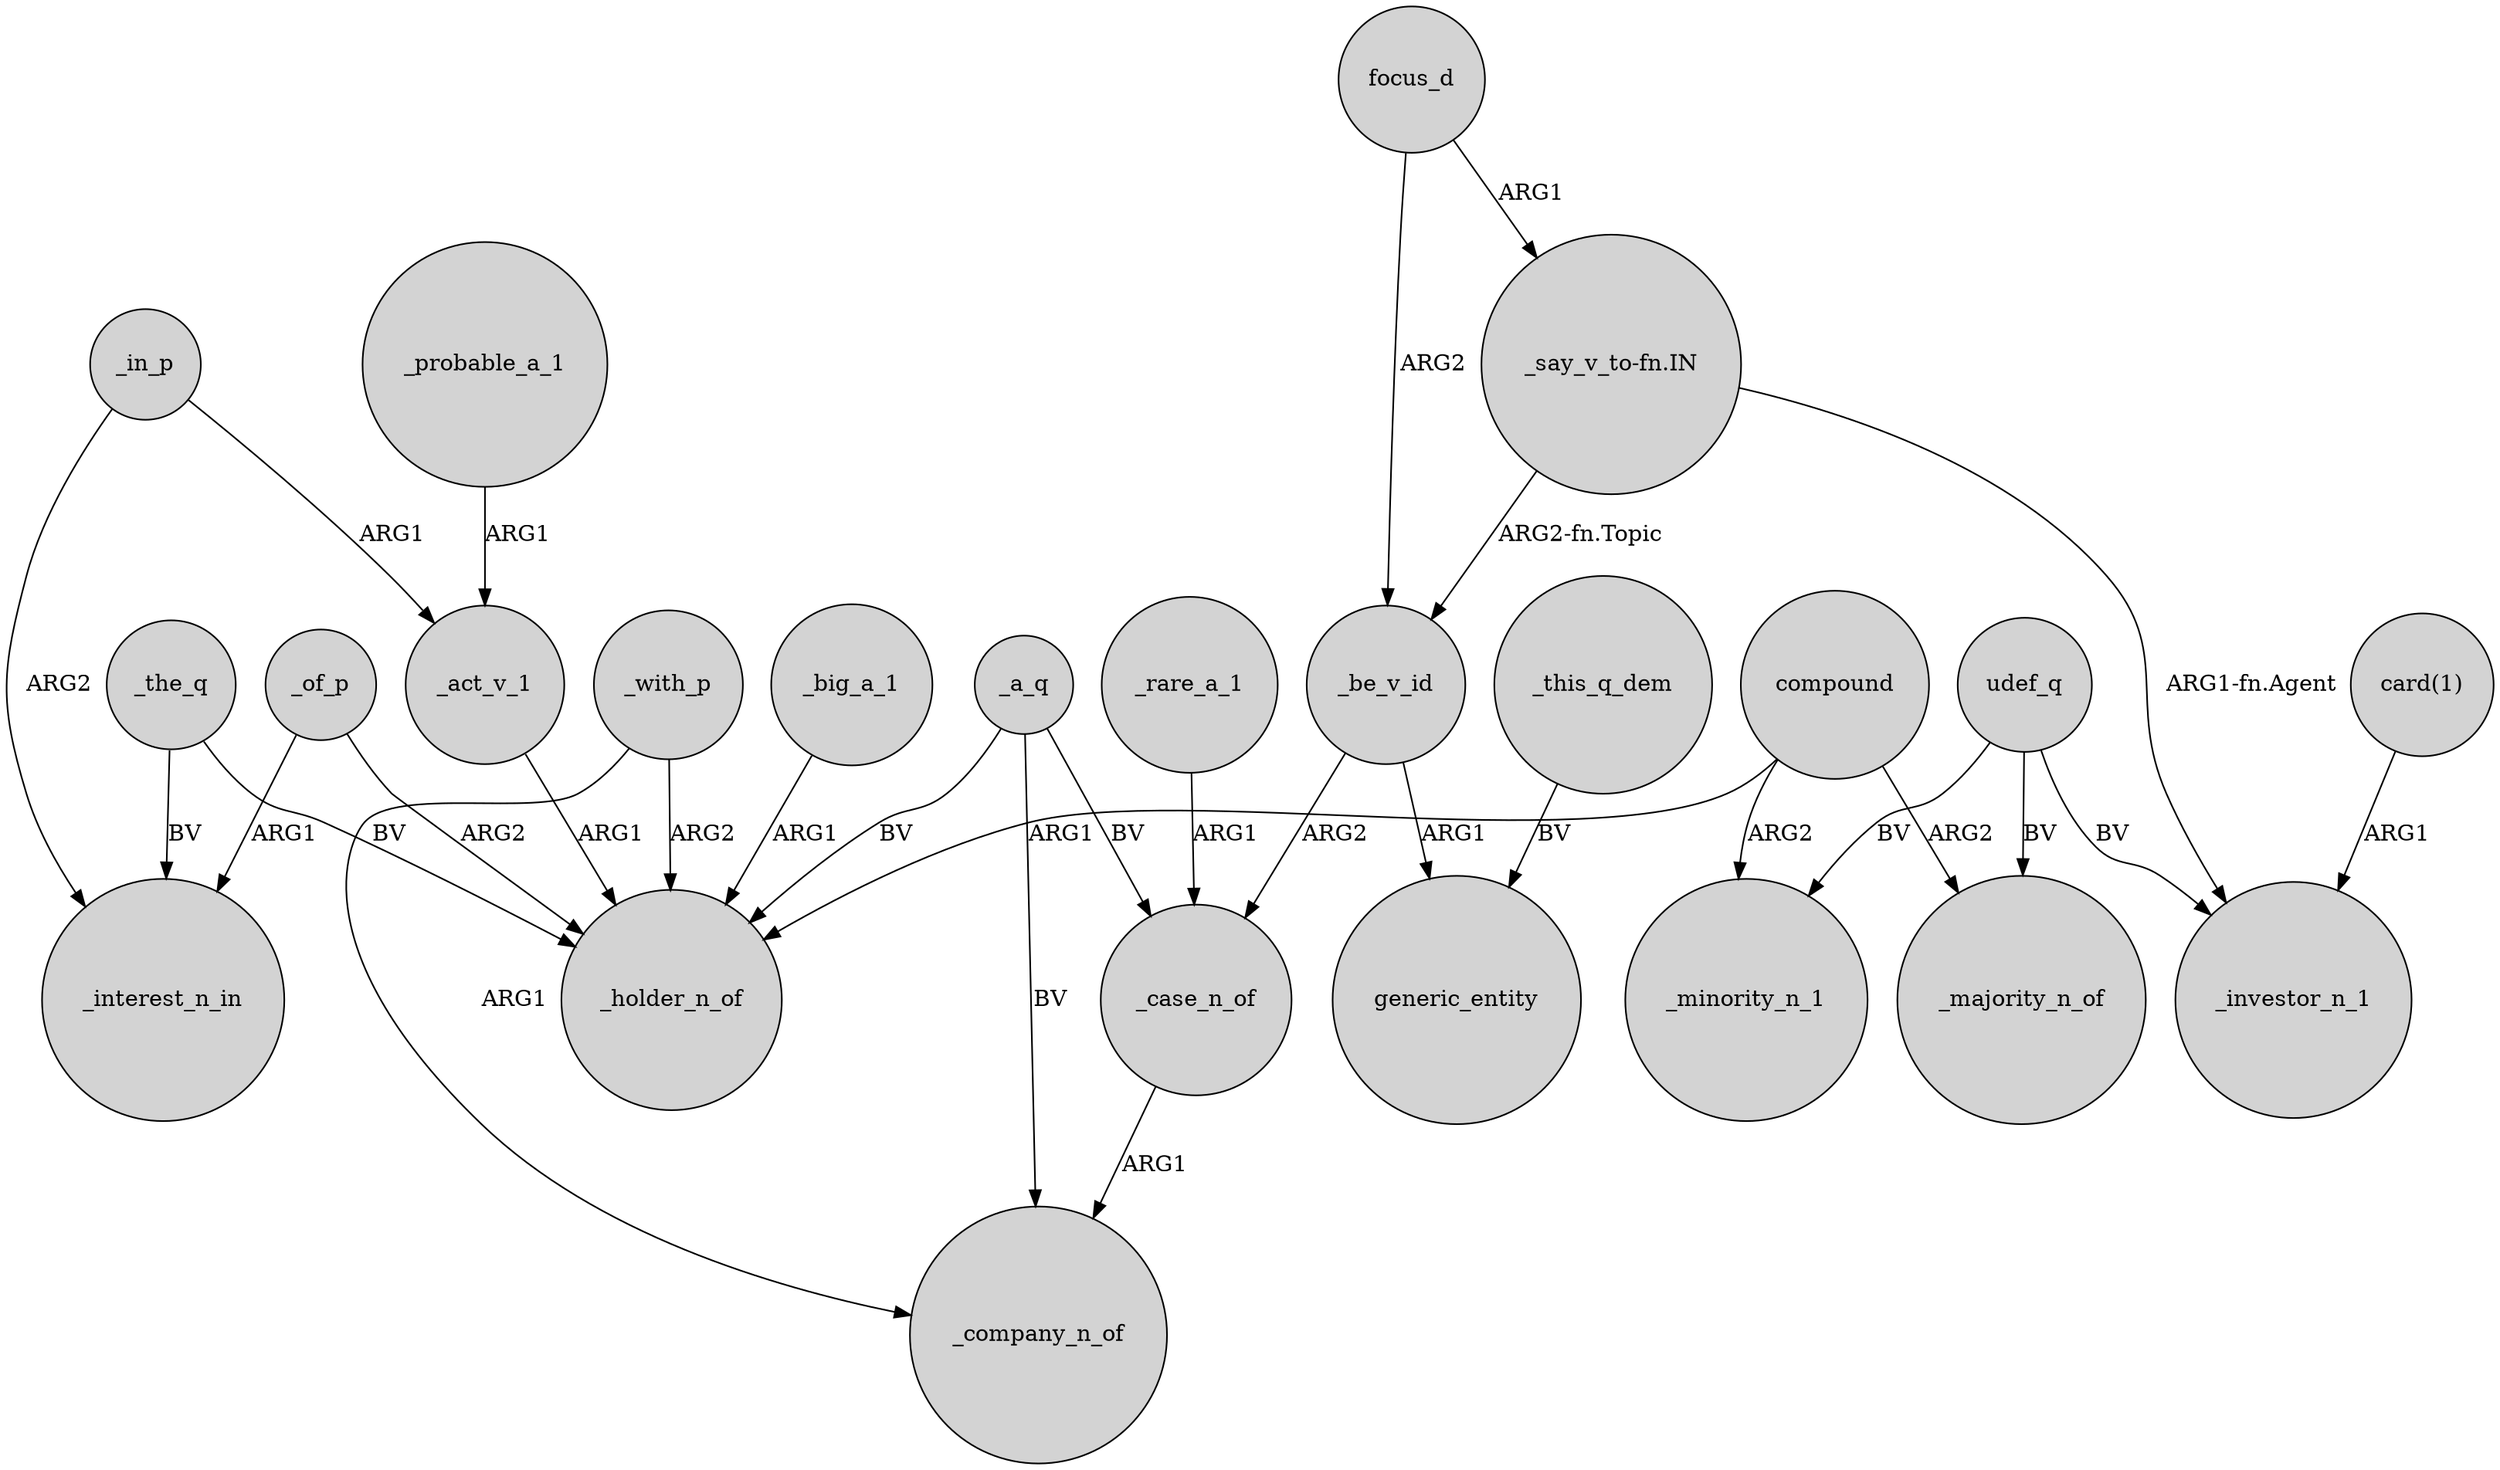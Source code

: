 digraph {
	node [shape=circle style=filled]
	focus_d -> _be_v_id [label=ARG2]
	_in_p -> _act_v_1 [label=ARG1]
	_with_p -> _holder_n_of [label=ARG2]
	udef_q -> _investor_n_1 [label=BV]
	_case_n_of -> _company_n_of [label=ARG1]
	_the_q -> _interest_n_in [label=BV]
	_a_q -> _case_n_of [label=BV]
	_in_p -> _interest_n_in [label=ARG2]
	udef_q -> _minority_n_1 [label=BV]
	_with_p -> _company_n_of [label=ARG1]
	_be_v_id -> generic_entity [label=ARG1]
	_the_q -> _holder_n_of [label=BV]
	compound -> _holder_n_of [label=ARG1]
	udef_q -> _majority_n_of [label=BV]
	focus_d -> "_say_v_to-fn.IN" [label=ARG1]
	"_say_v_to-fn.IN" -> _be_v_id [label="ARG2-fn.Topic"]
	_this_q_dem -> generic_entity [label=BV]
	_a_q -> _holder_n_of [label=BV]
	compound -> _minority_n_1 [label=ARG2]
	"_say_v_to-fn.IN" -> _investor_n_1 [label="ARG1-fn.Agent"]
	_of_p -> _interest_n_in [label=ARG1]
	"card(1)" -> _investor_n_1 [label=ARG1]
	_a_q -> _company_n_of [label=BV]
	compound -> _majority_n_of [label=ARG2]
	_act_v_1 -> _holder_n_of [label=ARG1]
	_rare_a_1 -> _case_n_of [label=ARG1]
	_of_p -> _holder_n_of [label=ARG2]
	_be_v_id -> _case_n_of [label=ARG2]
	_big_a_1 -> _holder_n_of [label=ARG1]
	_probable_a_1 -> _act_v_1 [label=ARG1]
}

